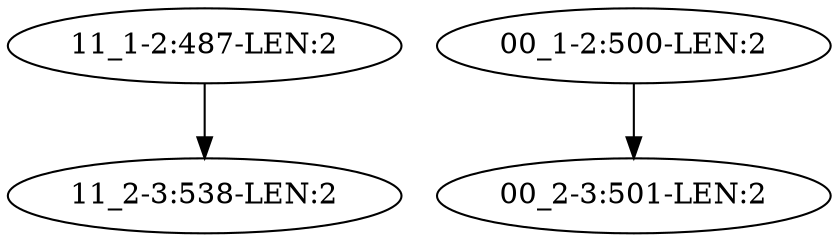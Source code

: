 digraph G {
    "11_1-2:487-LEN:2" -> "11_2-3:538-LEN:2";
    "00_1-2:500-LEN:2" -> "00_2-3:501-LEN:2";
}
